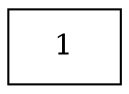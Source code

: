 digraph "CFG for'modbusSlaveErrorSet' function" {
	1 [shape=record, label="1",id=1,loop=0,entry=1,exit=1];
}

